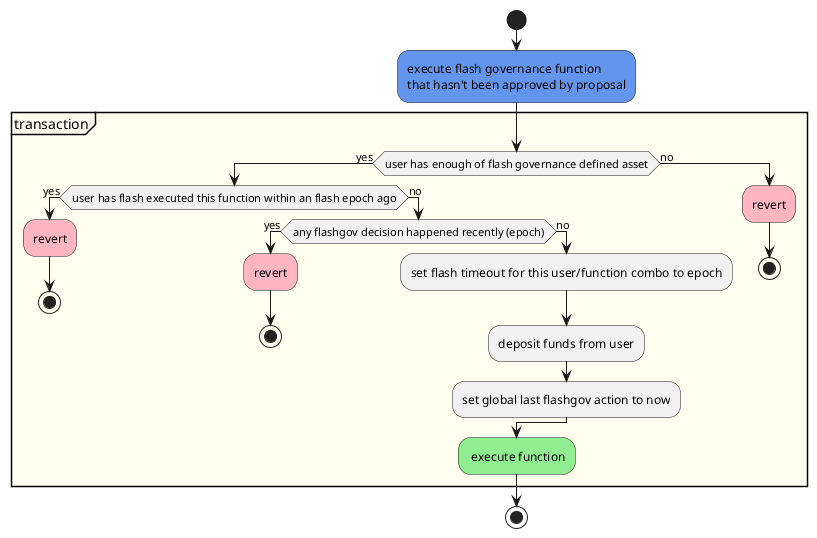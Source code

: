 @startuml
!pragma useVerticalIf on
start
#CornflowerBlue:execute flash governance function
that hasn't been approved by proposal;
partition #ivory "transaction"{
    if(user has enough of flash governance defined asset) then (yes)
        if(user has flash executed this function within an flash epoch ago) then (yes)
            #lightpink:revert;
            stop
        else (no)
            'main sequence
            if(any flashgov decision happened recently (epoch)) then (yes)
                #lightpink:revert;
                stop
            else (no)
                :set flash timeout for this user/function combo to epoch;
                :deposit funds from user;
                :set global last flashgov action to now;
            endif
        endif
    else (no)
        #lightpink:revert;
        stop
    endif
    #lightgreen: execute function;
}
stop
@enduml